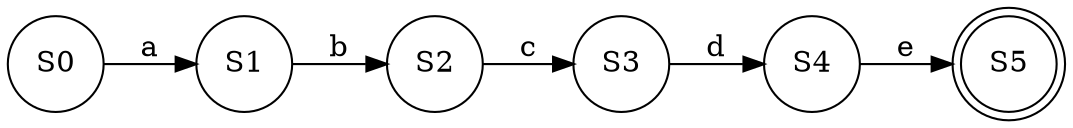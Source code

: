 digraph grafica{
rankdir=LR;
forcelabels= true;
node [shape = circle];
S0 [label = "S0"];
S1 [label = "S1"];
S2 [label = "S2"];
S3 [label = "S3"];
S4 [label = "S4"];
S5 [label = "S5", shape = doublecircle];
S0->S1[label="a"]
S1->S2[label="b"]
S2->S3[label="c"]
S3->S4[label="d"]
S4->S5[label="e"]

}